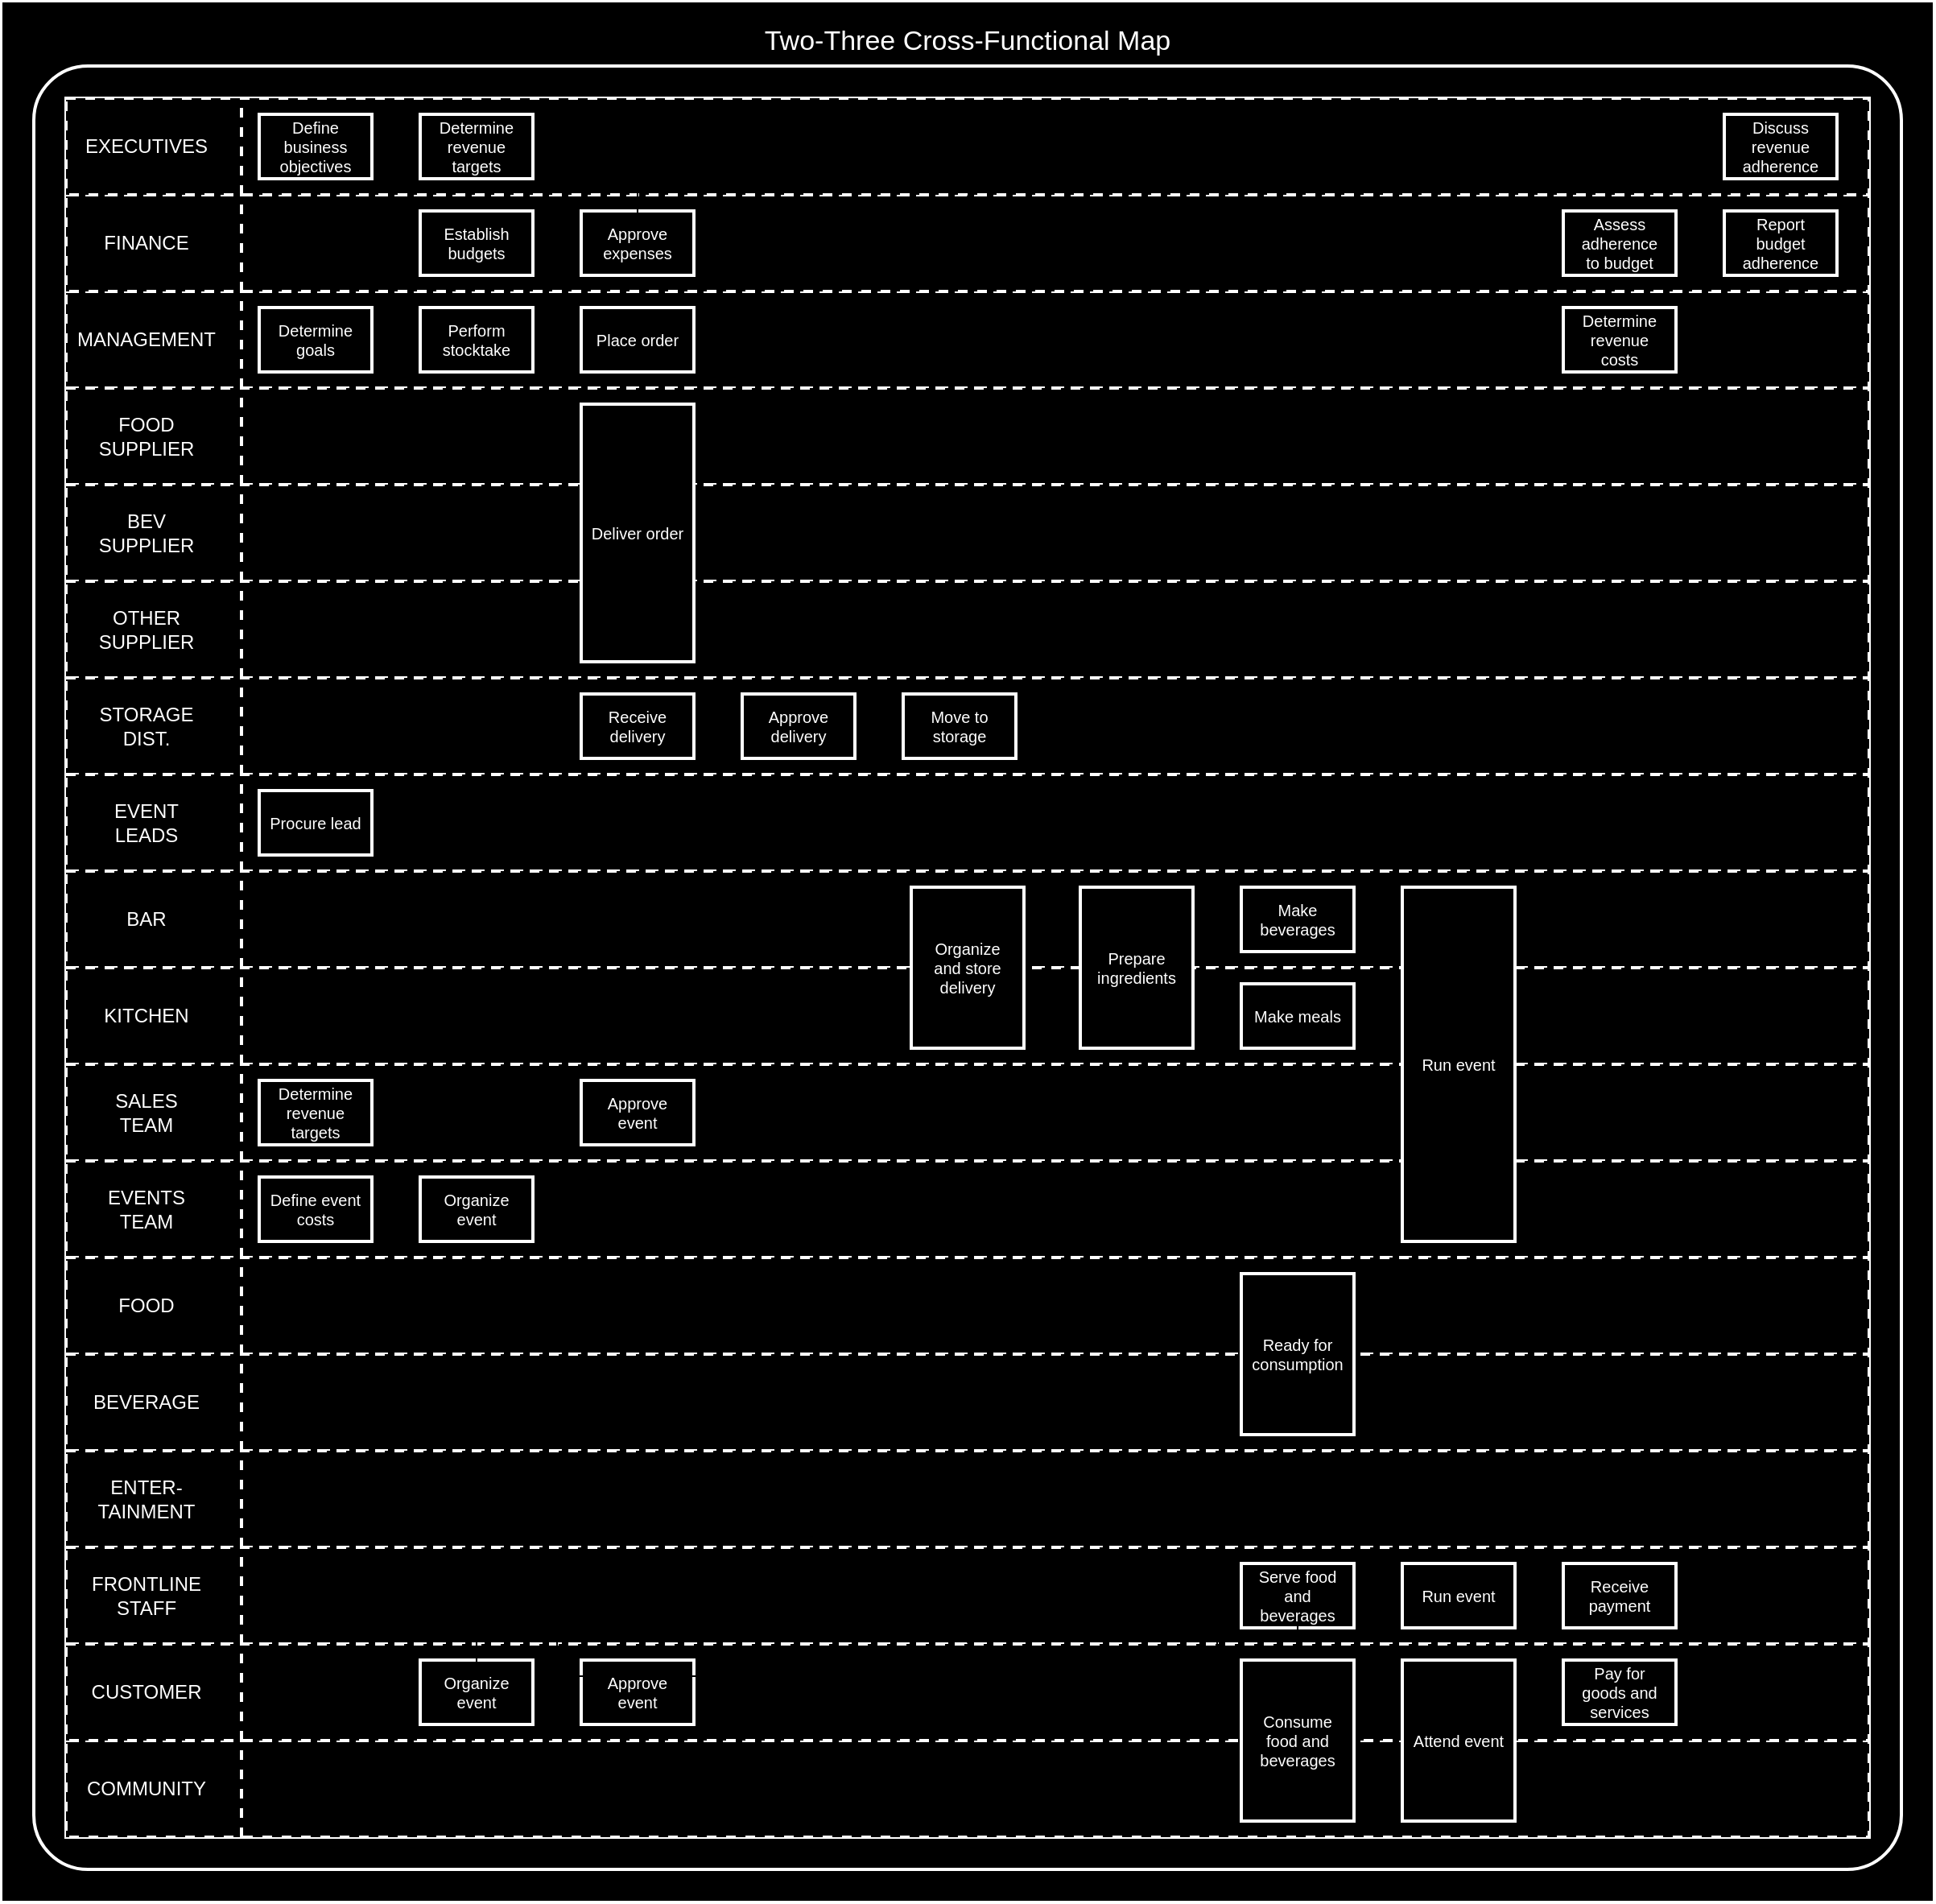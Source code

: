 <mxfile version="25.0.3">
  <diagram name="Page-1" id="9Nz6QzElhBc3B8xa2oOX">
    <mxGraphModel dx="1909" dy="2113" grid="1" gridSize="10" guides="1" tooltips="1" connect="1" arrows="1" fold="1" page="1" pageScale="1" pageWidth="850" pageHeight="1100" math="0" shadow="0">
      <root>
        <mxCell id="0" />
        <mxCell id="1" parent="0" />
        <mxCell id="EJWTU1czVZHDEGKTCojT-1" value="" style="rounded=0;whiteSpace=wrap;html=1;strokeColor=#FFFFFF;fillColor=#000000;" vertex="1" parent="1">
          <mxGeometry x="30" y="-80" width="1200" height="1180" as="geometry" />
        </mxCell>
        <mxCell id="EJWTU1czVZHDEGKTCojT-2" value="" style="rounded=1;whiteSpace=wrap;html=1;strokeColor=#FFFFFF;fillColor=#000000;strokeWidth=2;arcSize=3;" vertex="1" parent="1">
          <mxGeometry x="50" y="-40" width="1160" height="1120" as="geometry" />
        </mxCell>
        <mxCell id="EJWTU1czVZHDEGKTCojT-31" value="" style="rounded=0;whiteSpace=wrap;html=1;strokeColor=#FFFFFF;fillColor=#000000;strokeWidth=2;arcSize=6;" vertex="1" parent="1">
          <mxGeometry x="70" y="-20" width="1120" height="1080" as="geometry" />
        </mxCell>
        <mxCell id="EJWTU1czVZHDEGKTCojT-3" value="&lt;div&gt;&lt;font color=&quot;#ffffff&quot;&gt;EXECUTIVES&lt;/font&gt;&lt;/div&gt;&lt;div&gt;&lt;font color=&quot;#ffffff&quot;&gt;FINANCE&lt;/font&gt;&lt;/div&gt;&lt;div&gt;&lt;font color=&quot;#ffffff&quot;&gt;FOOD SUPP&lt;/font&gt;&lt;/div&gt;&lt;div&gt;&lt;font color=&quot;#ffffff&quot;&gt;BEV SUPP&lt;/font&gt;&lt;/div&gt;&lt;div&gt;&lt;font color=&quot;#ffffff&quot;&gt;OTH SUPP&lt;br&gt;EVT LEADS&lt;/font&gt;&lt;/div&gt;&lt;div&gt;&lt;font color=&quot;#ffffff&quot;&gt;MANAGEMENT&lt;br&gt;STORE DIST&lt;br&gt;&lt;/font&gt;&lt;/div&gt;&lt;div&gt;&lt;font color=&quot;#ffffff&quot;&gt;SALES&lt;br&gt;&lt;/font&gt;&lt;/div&gt;&lt;div&gt;&lt;font color=&quot;#ffffff&quot;&gt;KITCHEN&lt;br&gt;BAR&lt;br&gt;&lt;/font&gt;&lt;/div&gt;&lt;div&gt;&lt;font color=&quot;#ffffff&quot;&gt;EVENTS&lt;br&gt;FRONTLINE&lt;br&gt;FOOD&lt;br&gt;BEV&lt;br&gt;EVENTS&lt;br&gt;ENTERTAINMENT&lt;br&gt;CUSTOMER&lt;br&gt;COMMUNITY&lt;br&gt;&lt;/font&gt;&lt;/div&gt;" style="text;html=1;align=center;verticalAlign=middle;whiteSpace=wrap;rounded=0;" vertex="1" parent="1">
          <mxGeometry x="610" y="110" width="140" height="320" as="geometry" />
        </mxCell>
        <mxCell id="EJWTU1czVZHDEGKTCojT-32" value="MANAG" style="rounded=0;whiteSpace=wrap;html=1;strokeColor=#FFFFFF;fillColor=#000000;strokeWidth=2;arcSize=6;dashed=1;" vertex="1" parent="1">
          <mxGeometry x="70" y="100" width="1120" height="60" as="geometry" />
        </mxCell>
        <mxCell id="EJWTU1czVZHDEGKTCojT-35" value="" style="rounded=0;whiteSpace=wrap;html=1;strokeColor=#FFFFFF;fillColor=#000000;strokeWidth=2;arcSize=6;dashed=1;" vertex="1" parent="1">
          <mxGeometry x="70" y="160" width="1120" height="60" as="geometry" />
        </mxCell>
        <mxCell id="EJWTU1czVZHDEGKTCojT-36" value="" style="rounded=0;whiteSpace=wrap;html=1;strokeColor=#FFFFFF;fillColor=#000000;strokeWidth=2;arcSize=6;dashed=1;" vertex="1" parent="1">
          <mxGeometry x="70" y="220" width="1120" height="60" as="geometry" />
        </mxCell>
        <mxCell id="EJWTU1czVZHDEGKTCojT-37" value="" style="rounded=0;whiteSpace=wrap;html=1;strokeColor=#FFFFFF;fillColor=#000000;strokeWidth=2;arcSize=6;dashed=1;" vertex="1" parent="1">
          <mxGeometry x="70" y="280" width="1120" height="60" as="geometry" />
        </mxCell>
        <mxCell id="EJWTU1czVZHDEGKTCojT-38" value="" style="rounded=0;whiteSpace=wrap;html=1;strokeColor=#FFFFFF;fillColor=#000000;strokeWidth=2;arcSize=6;dashed=1;" vertex="1" parent="1">
          <mxGeometry x="70" y="340" width="1120" height="60" as="geometry" />
        </mxCell>
        <mxCell id="EJWTU1czVZHDEGKTCojT-39" value="" style="rounded=0;whiteSpace=wrap;html=1;strokeColor=#FFFFFF;fillColor=#000000;strokeWidth=2;arcSize=6;dashed=1;" vertex="1" parent="1">
          <mxGeometry x="70" y="400" width="710" height="60" as="geometry" />
        </mxCell>
        <mxCell id="EJWTU1czVZHDEGKTCojT-40" value="" style="rounded=0;whiteSpace=wrap;html=1;strokeColor=#FFFFFF;fillColor=#000000;strokeWidth=2;arcSize=6;dashed=1;" vertex="1" parent="1">
          <mxGeometry x="70" y="400" width="1120" height="60" as="geometry" />
        </mxCell>
        <mxCell id="EJWTU1czVZHDEGKTCojT-43" value="FOOD SUPPLIER" style="text;html=1;align=center;verticalAlign=middle;whiteSpace=wrap;rounded=0;fontColor=#FFFFFF;" vertex="1" parent="1">
          <mxGeometry x="90" y="175" width="60" height="30" as="geometry" />
        </mxCell>
        <mxCell id="EJWTU1czVZHDEGKTCojT-44" value="BEV SUPPLIER" style="text;html=1;align=center;verticalAlign=middle;whiteSpace=wrap;rounded=0;fontColor=#FFFFFF;" vertex="1" parent="1">
          <mxGeometry x="90" y="235" width="60" height="30" as="geometry" />
        </mxCell>
        <mxCell id="EJWTU1czVZHDEGKTCojT-45" value="OTHER SUPPLIER" style="text;html=1;align=center;verticalAlign=middle;whiteSpace=wrap;rounded=0;fontColor=#FFFFFF;" vertex="1" parent="1">
          <mxGeometry x="90" y="295" width="60" height="30" as="geometry" />
        </mxCell>
        <mxCell id="EJWTU1czVZHDEGKTCojT-188" value="" style="rounded=0;whiteSpace=wrap;html=1;strokeColor=#FFFFFF;fillColor=#000000;strokeWidth=2;arcSize=6;dashed=1;" vertex="1" parent="1">
          <mxGeometry x="70" y="460" width="1120" height="60" as="geometry" />
        </mxCell>
        <mxCell id="EJWTU1czVZHDEGKTCojT-46" value="EVENT LEADS" style="text;html=1;align=center;verticalAlign=middle;whiteSpace=wrap;rounded=0;fontColor=#FFFFFF;" vertex="1" parent="1">
          <mxGeometry x="90" y="415" width="60" height="30" as="geometry" />
        </mxCell>
        <mxCell id="EJWTU1czVZHDEGKTCojT-47" value="BAR" style="text;html=1;align=center;verticalAlign=middle;whiteSpace=wrap;rounded=0;fontColor=#FFFFFF;" vertex="1" parent="1">
          <mxGeometry x="90" y="475" width="60" height="30" as="geometry" />
        </mxCell>
        <mxCell id="EJWTU1czVZHDEGKTCojT-52" value="" style="rounded=0;whiteSpace=wrap;html=1;strokeColor=#FFFFFF;fillColor=#000000;strokeWidth=2;arcSize=6;dashed=1;" vertex="1" parent="1">
          <mxGeometry x="70" y="520" width="1120" height="60" as="geometry" />
        </mxCell>
        <mxCell id="EJWTU1czVZHDEGKTCojT-53" value="" style="rounded=0;whiteSpace=wrap;html=1;strokeColor=#FFFFFF;fillColor=#000000;strokeWidth=2;arcSize=6;dashed=1;" vertex="1" parent="1">
          <mxGeometry x="70" y="580" width="1120" height="60" as="geometry" />
        </mxCell>
        <mxCell id="EJWTU1czVZHDEGKTCojT-54" value="" style="rounded=0;whiteSpace=wrap;html=1;strokeColor=#FFFFFF;fillColor=#000000;strokeWidth=2;arcSize=6;dashed=1;" vertex="1" parent="1">
          <mxGeometry x="70" y="640" width="1120" height="60" as="geometry" />
        </mxCell>
        <mxCell id="EJWTU1czVZHDEGKTCojT-55" value="" style="rounded=0;whiteSpace=wrap;html=1;strokeColor=#FFFFFF;fillColor=#000000;strokeWidth=2;arcSize=6;dashed=1;" vertex="1" parent="1">
          <mxGeometry x="70" y="700" width="1120" height="60" as="geometry" />
        </mxCell>
        <mxCell id="EJWTU1czVZHDEGKTCojT-58" value="EVENTS TEAM" style="text;html=1;align=center;verticalAlign=middle;whiteSpace=wrap;rounded=0;fontColor=#FFFFFF;" vertex="1" parent="1">
          <mxGeometry x="90" y="655" width="60" height="30" as="geometry" />
        </mxCell>
        <mxCell id="EJWTU1czVZHDEGKTCojT-66" value="MANAG" style="rounded=0;whiteSpace=wrap;html=1;strokeColor=#FFFFFF;fillColor=#000000;strokeWidth=2;arcSize=6;dashed=1;" vertex="1" parent="1">
          <mxGeometry x="70" y="40" width="1120" height="60" as="geometry" />
        </mxCell>
        <mxCell id="EJWTU1czVZHDEGKTCojT-63" value="MANAGEMENT" style="text;html=1;align=center;verticalAlign=middle;whiteSpace=wrap;rounded=0;fontColor=#FFFFFF;" vertex="1" parent="1">
          <mxGeometry x="90" y="115" width="60" height="30" as="geometry" />
        </mxCell>
        <mxCell id="EJWTU1czVZHDEGKTCojT-65" value="FINANCE" style="text;html=1;align=center;verticalAlign=middle;whiteSpace=wrap;rounded=0;fontColor=#FFFFFF;" vertex="1" parent="1">
          <mxGeometry x="90" y="55" width="60" height="30" as="geometry" />
        </mxCell>
        <mxCell id="EJWTU1czVZHDEGKTCojT-67" value="MANAG" style="rounded=0;whiteSpace=wrap;html=1;strokeColor=#FFFFFF;fillColor=#000000;strokeWidth=2;arcSize=6;dashed=1;" vertex="1" parent="1">
          <mxGeometry x="70" y="-20" width="1120" height="60" as="geometry" />
        </mxCell>
        <mxCell id="EJWTU1czVZHDEGKTCojT-69" value="EXECUTIVES" style="text;html=1;align=center;verticalAlign=middle;whiteSpace=wrap;rounded=0;fontColor=#FFFFFF;" vertex="1" parent="1">
          <mxGeometry x="90" y="-5" width="60" height="30" as="geometry" />
        </mxCell>
        <mxCell id="EJWTU1czVZHDEGKTCojT-74" value="" style="group" vertex="1" connectable="0" parent="1">
          <mxGeometry x="190" y="-10" width="70" height="40" as="geometry" />
        </mxCell>
        <mxCell id="EJWTU1czVZHDEGKTCojT-71" value="MANAG" style="rounded=0;whiteSpace=wrap;html=1;strokeColor=#FFFFFF;fillColor=#000000;strokeWidth=2;arcSize=6;" vertex="1" parent="EJWTU1czVZHDEGKTCojT-74">
          <mxGeometry width="70" height="40" as="geometry" />
        </mxCell>
        <mxCell id="EJWTU1czVZHDEGKTCojT-72" value="Define business objectives" style="text;html=1;align=center;verticalAlign=middle;whiteSpace=wrap;rounded=0;fontColor=#FFFFFF;fontSize=10;" vertex="1" parent="EJWTU1czVZHDEGKTCojT-74">
          <mxGeometry x="5" y="5" width="60" height="30" as="geometry" />
        </mxCell>
        <mxCell id="EJWTU1czVZHDEGKTCojT-75" value="" style="group" vertex="1" connectable="0" parent="1">
          <mxGeometry x="290" y="-10" width="70" height="40" as="geometry" />
        </mxCell>
        <mxCell id="EJWTU1czVZHDEGKTCojT-76" value="MANAG" style="rounded=0;whiteSpace=wrap;html=1;strokeColor=#FFFFFF;fillColor=#000000;strokeWidth=2;arcSize=6;" vertex="1" parent="EJWTU1czVZHDEGKTCojT-75">
          <mxGeometry width="70" height="40" as="geometry" />
        </mxCell>
        <mxCell id="EJWTU1czVZHDEGKTCojT-77" value="Determine revenue targets" style="text;html=1;align=center;verticalAlign=middle;whiteSpace=wrap;rounded=0;fontColor=#FFFFFF;fontSize=10;" vertex="1" parent="EJWTU1czVZHDEGKTCojT-75">
          <mxGeometry x="5" y="5" width="60" height="30" as="geometry" />
        </mxCell>
        <mxCell id="EJWTU1czVZHDEGKTCojT-80" value="" style="group" vertex="1" connectable="0" parent="1">
          <mxGeometry x="290" y="50" width="70" height="40" as="geometry" />
        </mxCell>
        <mxCell id="EJWTU1czVZHDEGKTCojT-81" value="MANAG" style="rounded=0;whiteSpace=wrap;html=1;strokeColor=#FFFFFF;fillColor=#000000;strokeWidth=2;arcSize=6;" vertex="1" parent="EJWTU1czVZHDEGKTCojT-80">
          <mxGeometry width="70" height="40" as="geometry" />
        </mxCell>
        <mxCell id="EJWTU1czVZHDEGKTCojT-82" value="Establish budgets" style="text;html=1;align=center;verticalAlign=middle;whiteSpace=wrap;rounded=0;fontColor=#FFFFFF;fontSize=10;" vertex="1" parent="EJWTU1czVZHDEGKTCojT-80">
          <mxGeometry x="5" y="5" width="60" height="30" as="geometry" />
        </mxCell>
        <mxCell id="EJWTU1czVZHDEGKTCojT-83" value="" style="group" vertex="1" connectable="0" parent="1">
          <mxGeometry x="390" y="50" width="70" height="40" as="geometry" />
        </mxCell>
        <mxCell id="EJWTU1czVZHDEGKTCojT-84" value="MANAG" style="rounded=0;whiteSpace=wrap;html=1;strokeColor=#FFFFFF;fillColor=#000000;strokeWidth=2;arcSize=6;" vertex="1" parent="EJWTU1czVZHDEGKTCojT-83">
          <mxGeometry width="70" height="40" as="geometry" />
        </mxCell>
        <mxCell id="EJWTU1czVZHDEGKTCojT-85" value="Approve expenses" style="text;html=1;align=center;verticalAlign=middle;whiteSpace=wrap;rounded=0;fontColor=#FFFFFF;fontSize=10;" vertex="1" parent="EJWTU1czVZHDEGKTCojT-83">
          <mxGeometry x="5" y="5" width="60" height="30" as="geometry" />
        </mxCell>
        <mxCell id="EJWTU1czVZHDEGKTCojT-87" value="" style="edgeStyle=orthogonalEdgeStyle;rounded=0;orthogonalLoop=1;jettySize=auto;html=1;" edge="1" parent="1" source="EJWTU1czVZHDEGKTCojT-85" target="EJWTU1czVZHDEGKTCojT-67">
          <mxGeometry relative="1" as="geometry" />
        </mxCell>
        <mxCell id="EJWTU1czVZHDEGKTCojT-90" value="" style="group" vertex="1" connectable="0" parent="1">
          <mxGeometry x="290" y="110" width="70" height="40" as="geometry" />
        </mxCell>
        <mxCell id="EJWTU1czVZHDEGKTCojT-91" value="MANAG" style="rounded=0;whiteSpace=wrap;html=1;strokeColor=#FFFFFF;fillColor=#000000;strokeWidth=2;arcSize=6;" vertex="1" parent="EJWTU1czVZHDEGKTCojT-90">
          <mxGeometry width="70" height="40" as="geometry" />
        </mxCell>
        <mxCell id="EJWTU1czVZHDEGKTCojT-92" value="Perform stocktake" style="text;html=1;align=center;verticalAlign=middle;whiteSpace=wrap;rounded=0;fontColor=#FFFFFF;fontSize=10;" vertex="1" parent="EJWTU1czVZHDEGKTCojT-90">
          <mxGeometry x="5" y="5" width="60" height="30" as="geometry" />
        </mxCell>
        <mxCell id="EJWTU1czVZHDEGKTCojT-94" value="" style="group" vertex="1" connectable="0" parent="1">
          <mxGeometry x="390" y="170" width="70" height="160" as="geometry" />
        </mxCell>
        <mxCell id="EJWTU1czVZHDEGKTCojT-95" value="MANAG" style="rounded=0;whiteSpace=wrap;html=1;strokeColor=#FFFFFF;fillColor=#000000;strokeWidth=2;arcSize=6;" vertex="1" parent="EJWTU1czVZHDEGKTCojT-94">
          <mxGeometry width="70" height="160" as="geometry" />
        </mxCell>
        <mxCell id="EJWTU1czVZHDEGKTCojT-96" value="Deliver order" style="text;html=1;align=center;verticalAlign=middle;whiteSpace=wrap;rounded=0;fontColor=#FFFFFF;fontSize=10;" vertex="1" parent="EJWTU1czVZHDEGKTCojT-94">
          <mxGeometry x="5" y="65" width="60" height="30" as="geometry" />
        </mxCell>
        <mxCell id="EJWTU1czVZHDEGKTCojT-103" value="P" style="group" vertex="1" connectable="0" parent="1">
          <mxGeometry x="190" y="410" width="70" height="40" as="geometry" />
        </mxCell>
        <mxCell id="EJWTU1czVZHDEGKTCojT-104" value="MANAG" style="rounded=0;whiteSpace=wrap;html=1;strokeColor=#FFFFFF;fillColor=#000000;strokeWidth=2;arcSize=6;" vertex="1" parent="EJWTU1czVZHDEGKTCojT-103">
          <mxGeometry width="70" height="40" as="geometry" />
        </mxCell>
        <mxCell id="EJWTU1czVZHDEGKTCojT-105" value="Procure lead" style="text;html=1;align=center;verticalAlign=middle;whiteSpace=wrap;rounded=0;fontColor=#FFFFFF;fontSize=10;" vertex="1" parent="EJWTU1czVZHDEGKTCojT-103">
          <mxGeometry x="5" y="5" width="60" height="30" as="geometry" />
        </mxCell>
        <mxCell id="EJWTU1czVZHDEGKTCojT-159" value="" style="rounded=0;whiteSpace=wrap;html=1;strokeColor=#FFFFFF;fillColor=#000000;strokeWidth=2;arcSize=6;dashed=1;" vertex="1" parent="1">
          <mxGeometry x="70" y="1000" width="1120" height="60" as="geometry" />
        </mxCell>
        <mxCell id="EJWTU1czVZHDEGKTCojT-110" value="" style="rounded=0;whiteSpace=wrap;html=1;strokeColor=#FFFFFF;fillColor=#000000;strokeWidth=2;arcSize=6;dashed=1;" vertex="1" parent="1">
          <mxGeometry x="70" y="760" width="1120" height="60" as="geometry" />
        </mxCell>
        <mxCell id="EJWTU1czVZHDEGKTCojT-111" value="" style="rounded=0;whiteSpace=wrap;html=1;strokeColor=#FFFFFF;fillColor=#000000;strokeWidth=2;arcSize=6;dashed=1;" vertex="1" parent="1">
          <mxGeometry x="70" y="820" width="1120" height="60" as="geometry" />
        </mxCell>
        <mxCell id="EJWTU1czVZHDEGKTCojT-112" value="FOOD" style="text;html=1;align=center;verticalAlign=middle;whiteSpace=wrap;rounded=0;fontColor=#FFFFFF;" vertex="1" parent="1">
          <mxGeometry x="90" y="715" width="60" height="30" as="geometry" />
        </mxCell>
        <mxCell id="EJWTU1czVZHDEGKTCojT-113" value="BEVERAGE" style="text;html=1;align=center;verticalAlign=middle;whiteSpace=wrap;rounded=0;fontColor=#FFFFFF;" vertex="1" parent="1">
          <mxGeometry x="90" y="775" width="60" height="30" as="geometry" />
        </mxCell>
        <mxCell id="EJWTU1czVZHDEGKTCojT-114" value="" style="rounded=0;whiteSpace=wrap;html=1;strokeColor=#FFFFFF;fillColor=#000000;strokeWidth=2;arcSize=6;dashed=1;" vertex="1" parent="1">
          <mxGeometry x="70" y="880" width="1120" height="60" as="geometry" />
        </mxCell>
        <mxCell id="EJWTU1czVZHDEGKTCojT-117" value="" style="group" vertex="1" connectable="0" parent="1">
          <mxGeometry x="390" y="110" width="70" height="40" as="geometry" />
        </mxCell>
        <mxCell id="EJWTU1czVZHDEGKTCojT-118" value="MANAG" style="rounded=0;whiteSpace=wrap;html=1;strokeColor=#FFFFFF;fillColor=#000000;strokeWidth=2;arcSize=6;" vertex="1" parent="EJWTU1czVZHDEGKTCojT-117">
          <mxGeometry width="70" height="40" as="geometry" />
        </mxCell>
        <mxCell id="EJWTU1czVZHDEGKTCojT-119" value="Place order" style="text;html=1;align=center;verticalAlign=middle;whiteSpace=wrap;rounded=0;fontColor=#FFFFFF;fontSize=10;" vertex="1" parent="EJWTU1czVZHDEGKTCojT-117">
          <mxGeometry x="5" y="5" width="60" height="30" as="geometry" />
        </mxCell>
        <mxCell id="EJWTU1czVZHDEGKTCojT-120" value="" style="rounded=0;whiteSpace=wrap;html=1;strokeColor=#FFFFFF;fillColor=#000000;strokeWidth=2;arcSize=6;dashed=1;" vertex="1" parent="1">
          <mxGeometry x="70" y="940" width="1120" height="60" as="geometry" />
        </mxCell>
        <mxCell id="EJWTU1czVZHDEGKTCojT-60" value="CUSTOMER" style="text;html=1;align=center;verticalAlign=middle;whiteSpace=wrap;rounded=0;fontColor=#FFFFFF;" vertex="1" parent="1">
          <mxGeometry x="90" y="955" width="60" height="30" as="geometry" />
        </mxCell>
        <mxCell id="EJWTU1czVZHDEGKTCojT-59" value="ENTER-TAINMENT" style="text;html=1;align=center;verticalAlign=middle;whiteSpace=wrap;rounded=0;fontColor=#FFFFFF;" vertex="1" parent="1">
          <mxGeometry x="90" y="835" width="60" height="30" as="geometry" />
        </mxCell>
        <mxCell id="EJWTU1czVZHDEGKTCojT-49" value="KITCHEN" style="text;html=1;align=center;verticalAlign=middle;whiteSpace=wrap;rounded=0;fontColor=#FFFFFF;" vertex="1" parent="1">
          <mxGeometry x="90" y="535" width="60" height="30" as="geometry" />
        </mxCell>
        <mxCell id="EJWTU1czVZHDEGKTCojT-121" value="STORAGE&lt;br&gt;DIST." style="text;html=1;align=center;verticalAlign=middle;whiteSpace=wrap;rounded=0;fontColor=#FFFFFF;" vertex="1" parent="1">
          <mxGeometry x="90" y="355" width="60" height="30" as="geometry" />
        </mxCell>
        <mxCell id="EJWTU1czVZHDEGKTCojT-124" value="P" style="group" vertex="1" connectable="0" parent="1">
          <mxGeometry x="390" y="350" width="70" height="40" as="geometry" />
        </mxCell>
        <mxCell id="EJWTU1czVZHDEGKTCojT-125" value="MANAG" style="rounded=0;whiteSpace=wrap;html=1;strokeColor=#FFFFFF;fillColor=#000000;strokeWidth=2;arcSize=6;" vertex="1" parent="EJWTU1czVZHDEGKTCojT-124">
          <mxGeometry width="70" height="40" as="geometry" />
        </mxCell>
        <mxCell id="EJWTU1czVZHDEGKTCojT-126" value="Receive delivery" style="text;html=1;align=center;verticalAlign=middle;whiteSpace=wrap;rounded=0;fontColor=#FFFFFF;fontSize=10;" vertex="1" parent="EJWTU1czVZHDEGKTCojT-124">
          <mxGeometry x="5" y="5" width="60" height="30" as="geometry" />
        </mxCell>
        <mxCell id="EJWTU1czVZHDEGKTCojT-128" value="P" style="group" vertex="1" connectable="0" parent="1">
          <mxGeometry x="490" y="350" width="70" height="40" as="geometry" />
        </mxCell>
        <mxCell id="EJWTU1czVZHDEGKTCojT-129" value="MANAG" style="rounded=0;whiteSpace=wrap;html=1;strokeColor=#FFFFFF;fillColor=#000000;strokeWidth=2;arcSize=6;" vertex="1" parent="EJWTU1czVZHDEGKTCojT-128">
          <mxGeometry width="70" height="40" as="geometry" />
        </mxCell>
        <mxCell id="EJWTU1czVZHDEGKTCojT-130" value="Approve delivery" style="text;html=1;align=center;verticalAlign=middle;whiteSpace=wrap;rounded=0;fontColor=#FFFFFF;fontSize=10;" vertex="1" parent="EJWTU1czVZHDEGKTCojT-128">
          <mxGeometry x="5" y="5" width="60" height="30" as="geometry" />
        </mxCell>
        <mxCell id="EJWTU1czVZHDEGKTCojT-133" value="P" style="group" vertex="1" connectable="0" parent="1">
          <mxGeometry x="590" y="350" width="70" height="40" as="geometry" />
        </mxCell>
        <mxCell id="EJWTU1czVZHDEGKTCojT-134" value="MANAG" style="rounded=0;whiteSpace=wrap;html=1;strokeColor=#FFFFFF;fillColor=#000000;strokeWidth=2;arcSize=6;" vertex="1" parent="EJWTU1czVZHDEGKTCojT-133">
          <mxGeometry width="70" height="40" as="geometry" />
        </mxCell>
        <mxCell id="EJWTU1czVZHDEGKTCojT-135" value="Move to storage" style="text;html=1;align=center;verticalAlign=middle;whiteSpace=wrap;rounded=0;fontColor=#FFFFFF;fontSize=10;" vertex="1" parent="EJWTU1czVZHDEGKTCojT-133">
          <mxGeometry x="5" y="5" width="60" height="30" as="geometry" />
        </mxCell>
        <mxCell id="EJWTU1czVZHDEGKTCojT-138" value="" style="group" vertex="1" connectable="0" parent="1">
          <mxGeometry x="190" y="110" width="70" height="40" as="geometry" />
        </mxCell>
        <mxCell id="EJWTU1czVZHDEGKTCojT-139" value="MANAG" style="rounded=0;whiteSpace=wrap;html=1;strokeColor=#FFFFFF;fillColor=#000000;strokeWidth=2;arcSize=6;" vertex="1" parent="EJWTU1czVZHDEGKTCojT-138">
          <mxGeometry width="70" height="40" as="geometry" />
        </mxCell>
        <mxCell id="EJWTU1czVZHDEGKTCojT-140" value="Determine goals" style="text;html=1;align=center;verticalAlign=middle;whiteSpace=wrap;rounded=0;fontColor=#FFFFFF;fontSize=10;" vertex="1" parent="EJWTU1czVZHDEGKTCojT-138">
          <mxGeometry x="5" y="5" width="60" height="30" as="geometry" />
        </mxCell>
        <mxCell id="EJWTU1czVZHDEGKTCojT-141" value="" style="group" vertex="1" connectable="0" parent="1">
          <mxGeometry x="190" y="590" width="70" height="40" as="geometry" />
        </mxCell>
        <mxCell id="EJWTU1czVZHDEGKTCojT-142" value="MANAG" style="rounded=0;whiteSpace=wrap;html=1;strokeColor=#FFFFFF;fillColor=#000000;strokeWidth=2;arcSize=6;" vertex="1" parent="EJWTU1czVZHDEGKTCojT-141">
          <mxGeometry width="70" height="40" as="geometry" />
        </mxCell>
        <mxCell id="EJWTU1czVZHDEGKTCojT-143" value="Determine revenue targets" style="text;html=1;align=center;verticalAlign=middle;whiteSpace=wrap;rounded=0;fontColor=#FFFFFF;fontSize=10;" vertex="1" parent="EJWTU1czVZHDEGKTCojT-141">
          <mxGeometry x="5" y="5" width="60" height="30" as="geometry" />
        </mxCell>
        <mxCell id="EJWTU1czVZHDEGKTCojT-146" value="P" style="group" vertex="1" connectable="0" parent="1">
          <mxGeometry x="595" y="470" width="70" height="100" as="geometry" />
        </mxCell>
        <mxCell id="EJWTU1czVZHDEGKTCojT-147" value="MANAG" style="rounded=0;whiteSpace=wrap;html=1;strokeColor=#FFFFFF;fillColor=#000000;strokeWidth=2;arcSize=6;" vertex="1" parent="EJWTU1czVZHDEGKTCojT-146">
          <mxGeometry width="70" height="100" as="geometry" />
        </mxCell>
        <mxCell id="EJWTU1czVZHDEGKTCojT-148" value="Organize and store delivery" style="text;html=1;align=center;verticalAlign=middle;whiteSpace=wrap;rounded=0;fontColor=#FFFFFF;fontSize=10;" vertex="1" parent="EJWTU1czVZHDEGKTCojT-146">
          <mxGeometry x="5" y="12.5" width="60" height="75" as="geometry" />
        </mxCell>
        <mxCell id="EJWTU1czVZHDEGKTCojT-160" value="SALES TEAM" style="text;html=1;align=center;verticalAlign=middle;whiteSpace=wrap;rounded=0;fontColor=#FFFFFF;" vertex="1" parent="1">
          <mxGeometry x="90" y="595" width="60" height="30" as="geometry" />
        </mxCell>
        <mxCell id="EJWTU1czVZHDEGKTCojT-161" value="A" style="group" vertex="1" connectable="0" parent="1">
          <mxGeometry x="390" y="590" width="70" height="40" as="geometry" />
        </mxCell>
        <mxCell id="EJWTU1czVZHDEGKTCojT-162" value="MANAG" style="rounded=0;whiteSpace=wrap;html=1;strokeColor=#FFFFFF;fillColor=#000000;strokeWidth=2;arcSize=6;" vertex="1" parent="EJWTU1czVZHDEGKTCojT-161">
          <mxGeometry width="70" height="40" as="geometry" />
        </mxCell>
        <mxCell id="EJWTU1czVZHDEGKTCojT-163" value="Approve event" style="text;html=1;align=center;verticalAlign=middle;whiteSpace=wrap;rounded=0;fontColor=#FFFFFF;fontSize=10;" vertex="1" parent="EJWTU1czVZHDEGKTCojT-161">
          <mxGeometry x="5" y="5" width="60" height="30" as="geometry" />
        </mxCell>
        <mxCell id="EJWTU1czVZHDEGKTCojT-164" value="" style="group" vertex="1" connectable="0" parent="1">
          <mxGeometry x="190" y="650" width="70" height="40" as="geometry" />
        </mxCell>
        <mxCell id="EJWTU1czVZHDEGKTCojT-165" value="MANAG" style="rounded=0;whiteSpace=wrap;html=1;strokeColor=#FFFFFF;fillColor=#000000;strokeWidth=2;arcSize=6;" vertex="1" parent="EJWTU1czVZHDEGKTCojT-164">
          <mxGeometry width="70" height="40" as="geometry" />
        </mxCell>
        <mxCell id="EJWTU1czVZHDEGKTCojT-166" value="Define event costs" style="text;html=1;align=center;verticalAlign=middle;whiteSpace=wrap;rounded=0;fontColor=#FFFFFF;fontSize=10;" vertex="1" parent="EJWTU1czVZHDEGKTCojT-164">
          <mxGeometry x="5" y="5" width="60" height="30" as="geometry" />
        </mxCell>
        <mxCell id="EJWTU1czVZHDEGKTCojT-167" value="A" style="group" vertex="1" connectable="0" parent="1">
          <mxGeometry x="390" y="950" width="70" height="40" as="geometry" />
        </mxCell>
        <mxCell id="EJWTU1czVZHDEGKTCojT-168" value="MANAG" style="rounded=0;whiteSpace=wrap;html=1;strokeColor=#FFFFFF;fillColor=#000000;strokeWidth=2;arcSize=6;" vertex="1" parent="EJWTU1czVZHDEGKTCojT-167">
          <mxGeometry width="70" height="40" as="geometry" />
        </mxCell>
        <mxCell id="EJWTU1czVZHDEGKTCojT-169" value="Approve event" style="text;html=1;align=center;verticalAlign=middle;whiteSpace=wrap;rounded=0;fontColor=#FFFFFF;fontSize=10;" vertex="1" parent="EJWTU1czVZHDEGKTCojT-167">
          <mxGeometry x="5" y="5" width="60" height="30" as="geometry" />
        </mxCell>
        <mxCell id="EJWTU1czVZHDEGKTCojT-192" value="R" style="group" vertex="1" connectable="0" parent="1">
          <mxGeometry x="900" y="470" width="70" height="220" as="geometry" />
        </mxCell>
        <mxCell id="EJWTU1czVZHDEGKTCojT-193" value="MANAG" style="rounded=0;whiteSpace=wrap;html=1;strokeColor=#FFFFFF;fillColor=#000000;strokeWidth=2;arcSize=6;" vertex="1" parent="EJWTU1czVZHDEGKTCojT-192">
          <mxGeometry width="70" height="220" as="geometry" />
        </mxCell>
        <mxCell id="EJWTU1czVZHDEGKTCojT-194" value="Run event" style="text;html=1;align=center;verticalAlign=middle;whiteSpace=wrap;rounded=0;fontColor=#FFFFFF;fontSize=10;" vertex="1" parent="EJWTU1czVZHDEGKTCojT-192">
          <mxGeometry x="5" y="27.5" width="60" height="165" as="geometry" />
        </mxCell>
        <mxCell id="EJWTU1czVZHDEGKTCojT-198" value="A" style="group" vertex="1" connectable="0" parent="1">
          <mxGeometry x="900" y="950" width="70" height="100" as="geometry" />
        </mxCell>
        <mxCell id="EJWTU1czVZHDEGKTCojT-199" value="MANAG" style="rounded=0;whiteSpace=wrap;html=1;strokeColor=#FFFFFF;fillColor=#000000;strokeWidth=2;arcSize=6;" vertex="1" parent="EJWTU1czVZHDEGKTCojT-198">
          <mxGeometry width="70" height="100" as="geometry" />
        </mxCell>
        <mxCell id="EJWTU1czVZHDEGKTCojT-200" value="Attend event" style="text;html=1;align=center;verticalAlign=middle;whiteSpace=wrap;rounded=0;fontColor=#FFFFFF;fontSize=10;" vertex="1" parent="EJWTU1czVZHDEGKTCojT-198">
          <mxGeometry x="5" y="12.5" width="60" height="75" as="geometry" />
        </mxCell>
        <mxCell id="EJWTU1czVZHDEGKTCojT-107" value="P" style="group" vertex="1" connectable="0" parent="1">
          <mxGeometry x="290" y="650" width="70" height="40" as="geometry" />
        </mxCell>
        <mxCell id="EJWTU1czVZHDEGKTCojT-108" value="MANAG" style="rounded=0;whiteSpace=wrap;html=1;strokeColor=#FFFFFF;fillColor=#000000;strokeWidth=2;arcSize=6;" vertex="1" parent="EJWTU1czVZHDEGKTCojT-107">
          <mxGeometry width="70" height="40" as="geometry" />
        </mxCell>
        <mxCell id="EJWTU1czVZHDEGKTCojT-109" value="Organize event" style="text;html=1;align=center;verticalAlign=middle;whiteSpace=wrap;rounded=0;fontColor=#FFFFFF;fontSize=10;" vertex="1" parent="EJWTU1czVZHDEGKTCojT-107">
          <mxGeometry x="5" y="5" width="60" height="30" as="geometry" />
        </mxCell>
        <mxCell id="EJWTU1czVZHDEGKTCojT-205" value="" style="edgeStyle=orthogonalEdgeStyle;rounded=0;orthogonalLoop=1;jettySize=auto;html=1;" edge="1" parent="1" source="EJWTU1czVZHDEGKTCojT-115">
          <mxGeometry relative="1" as="geometry">
            <mxPoint x="630" y="1060" as="targetPoint" />
          </mxGeometry>
        </mxCell>
        <mxCell id="EJWTU1czVZHDEGKTCojT-115" value="COMMUNITY" style="text;html=1;align=center;verticalAlign=middle;whiteSpace=wrap;rounded=0;fontColor=#FFFFFF;" vertex="1" parent="1">
          <mxGeometry x="90" y="1015" width="60" height="30" as="geometry" />
        </mxCell>
        <mxCell id="EJWTU1czVZHDEGKTCojT-202" value="FRONTLINE STAFF" style="text;html=1;align=center;verticalAlign=middle;whiteSpace=wrap;rounded=0;fontColor=#FFFFFF;" vertex="1" parent="1">
          <mxGeometry x="90" y="895" width="60" height="30" as="geometry" />
        </mxCell>
        <mxCell id="EJWTU1czVZHDEGKTCojT-42" value="" style="endArrow=none;html=1;rounded=0;strokeColor=#FFFFFF;strokeWidth=2;dashed=1;" edge="1" parent="1">
          <mxGeometry width="50" height="50" relative="1" as="geometry">
            <mxPoint x="179" y="1060" as="sourcePoint" />
            <mxPoint x="179" y="-20" as="targetPoint" />
          </mxGeometry>
        </mxCell>
        <mxCell id="EJWTU1czVZHDEGKTCojT-208" value="" style="group" vertex="1" connectable="0" parent="1">
          <mxGeometry x="700" y="470" width="70" height="100" as="geometry" />
        </mxCell>
        <mxCell id="EJWTU1czVZHDEGKTCojT-209" value="MANAG" style="rounded=0;whiteSpace=wrap;html=1;strokeColor=#FFFFFF;fillColor=#000000;strokeWidth=2;arcSize=6;" vertex="1" parent="EJWTU1czVZHDEGKTCojT-208">
          <mxGeometry width="70" height="100" as="geometry" />
        </mxCell>
        <mxCell id="EJWTU1czVZHDEGKTCojT-210" value="Prepare ingredients" style="text;html=1;align=center;verticalAlign=middle;whiteSpace=wrap;rounded=0;fontColor=#FFFFFF;fontSize=10;" vertex="1" parent="EJWTU1czVZHDEGKTCojT-208">
          <mxGeometry x="5" y="12.5" width="60" height="75" as="geometry" />
        </mxCell>
        <mxCell id="EJWTU1czVZHDEGKTCojT-213" value="M" style="rounded=0;whiteSpace=wrap;html=1;strokeColor=#FFFFFF;fillColor=#000000;strokeWidth=2;arcSize=6;" vertex="1" parent="1">
          <mxGeometry x="800" y="470" width="70" height="40" as="geometry" />
        </mxCell>
        <mxCell id="EJWTU1czVZHDEGKTCojT-214" value="Make beverages" style="text;html=1;align=center;verticalAlign=middle;whiteSpace=wrap;rounded=0;fontColor=#FFFFFF;fontSize=10;" vertex="1" parent="1">
          <mxGeometry x="805" y="475" width="60" height="30" as="geometry" />
        </mxCell>
        <mxCell id="EJWTU1czVZHDEGKTCojT-215" value="M" style="rounded=0;whiteSpace=wrap;html=1;strokeColor=#FFFFFF;fillColor=#000000;strokeWidth=2;arcSize=6;" vertex="1" parent="1">
          <mxGeometry x="800" y="530" width="70" height="40" as="geometry" />
        </mxCell>
        <mxCell id="EJWTU1czVZHDEGKTCojT-216" value="Make meals" style="text;html=1;align=center;verticalAlign=middle;whiteSpace=wrap;rounded=0;fontColor=#FFFFFF;fontSize=10;" vertex="1" parent="1">
          <mxGeometry x="805" y="535" width="60" height="30" as="geometry" />
        </mxCell>
        <mxCell id="EJWTU1czVZHDEGKTCojT-217" value="R" style="rounded=0;whiteSpace=wrap;html=1;strokeColor=#FFFFFF;fillColor=#000000;strokeWidth=2;arcSize=6;" vertex="1" parent="1">
          <mxGeometry x="800" y="710" width="70" height="100" as="geometry" />
        </mxCell>
        <mxCell id="EJWTU1czVZHDEGKTCojT-218" value="Ready for consumption" style="text;html=1;align=center;verticalAlign=middle;whiteSpace=wrap;rounded=0;fontColor=#FFFFFF;fontSize=10;" vertex="1" parent="1">
          <mxGeometry x="805" y="745" width="60" height="30" as="geometry" />
        </mxCell>
        <mxCell id="EJWTU1czVZHDEGKTCojT-221" value="R" style="rounded=0;whiteSpace=wrap;html=1;strokeColor=#FFFFFF;fillColor=#000000;strokeWidth=2;arcSize=6;" vertex="1" parent="1">
          <mxGeometry x="800" y="890" width="70" height="40" as="geometry" />
        </mxCell>
        <mxCell id="EJWTU1czVZHDEGKTCojT-223" value="" style="edgeStyle=orthogonalEdgeStyle;rounded=0;orthogonalLoop=1;jettySize=auto;html=1;" edge="1" parent="1" source="EJWTU1czVZHDEGKTCojT-222" target="EJWTU1czVZHDEGKTCojT-120">
          <mxGeometry relative="1" as="geometry" />
        </mxCell>
        <mxCell id="EJWTU1czVZHDEGKTCojT-222" value="Serve food and beverages" style="text;html=1;align=center;verticalAlign=middle;whiteSpace=wrap;rounded=0;fontColor=#FFFFFF;fontSize=10;" vertex="1" parent="1">
          <mxGeometry x="805" y="895" width="60" height="30" as="geometry" />
        </mxCell>
        <mxCell id="EJWTU1czVZHDEGKTCojT-224" value="R" style="rounded=0;whiteSpace=wrap;html=1;strokeColor=#FFFFFF;fillColor=#000000;strokeWidth=2;arcSize=6;" vertex="1" parent="1">
          <mxGeometry x="800" y="950" width="70" height="100" as="geometry" />
        </mxCell>
        <mxCell id="EJWTU1czVZHDEGKTCojT-225" value="Consume food and beverages" style="text;html=1;align=center;verticalAlign=middle;whiteSpace=wrap;rounded=0;fontColor=#FFFFFF;fontSize=10;" vertex="1" parent="1">
          <mxGeometry x="805" y="985" width="60" height="30" as="geometry" />
        </mxCell>
        <mxCell id="EJWTU1czVZHDEGKTCojT-227" value="A" style="group" vertex="1" connectable="0" parent="1">
          <mxGeometry x="1000" y="950" width="70" height="40" as="geometry" />
        </mxCell>
        <mxCell id="EJWTU1czVZHDEGKTCojT-228" value="MANAG" style="rounded=0;whiteSpace=wrap;html=1;strokeColor=#FFFFFF;fillColor=#000000;strokeWidth=2;arcSize=6;" vertex="1" parent="EJWTU1czVZHDEGKTCojT-227">
          <mxGeometry width="70" height="40" as="geometry" />
        </mxCell>
        <mxCell id="EJWTU1czVZHDEGKTCojT-229" value="Pay for goods and services" style="text;html=1;align=center;verticalAlign=middle;whiteSpace=wrap;rounded=0;fontColor=#FFFFFF;fontSize=10;" vertex="1" parent="EJWTU1czVZHDEGKTCojT-227">
          <mxGeometry x="5" y="5" width="60" height="30" as="geometry" />
        </mxCell>
        <mxCell id="EJWTU1czVZHDEGKTCojT-230" value="R" style="group" vertex="1" connectable="0" parent="1">
          <mxGeometry x="900" y="890" width="70" height="40" as="geometry" />
        </mxCell>
        <mxCell id="EJWTU1czVZHDEGKTCojT-231" value="MANAG" style="rounded=0;whiteSpace=wrap;html=1;strokeColor=#FFFFFF;fillColor=#000000;strokeWidth=2;arcSize=6;" vertex="1" parent="EJWTU1czVZHDEGKTCojT-230">
          <mxGeometry width="70" height="40" as="geometry" />
        </mxCell>
        <mxCell id="EJWTU1czVZHDEGKTCojT-232" value="Run event" style="text;html=1;align=center;verticalAlign=middle;whiteSpace=wrap;rounded=0;fontColor=#FFFFFF;fontSize=10;" vertex="1" parent="EJWTU1czVZHDEGKTCojT-230">
          <mxGeometry x="5" y="5" width="60" height="30" as="geometry" />
        </mxCell>
        <mxCell id="EJWTU1czVZHDEGKTCojT-235" value="P" style="group" vertex="1" connectable="0" parent="1">
          <mxGeometry x="290" y="950" width="70" height="40" as="geometry" />
        </mxCell>
        <mxCell id="EJWTU1czVZHDEGKTCojT-236" value="MANAG" style="rounded=0;whiteSpace=wrap;html=1;strokeColor=#FFFFFF;fillColor=#000000;strokeWidth=2;arcSize=6;" vertex="1" parent="EJWTU1czVZHDEGKTCojT-235">
          <mxGeometry width="70" height="40" as="geometry" />
        </mxCell>
        <mxCell id="EJWTU1czVZHDEGKTCojT-237" value="Organize event" style="text;html=1;align=center;verticalAlign=middle;whiteSpace=wrap;rounded=0;fontColor=#FFFFFF;fontSize=10;" vertex="1" parent="EJWTU1czVZHDEGKTCojT-235">
          <mxGeometry x="5" y="5" width="60" height="30" as="geometry" />
        </mxCell>
        <mxCell id="EJWTU1czVZHDEGKTCojT-238" value="" style="edgeStyle=orthogonalEdgeStyle;rounded=0;orthogonalLoop=1;jettySize=auto;html=1;" edge="1" parent="1" source="EJWTU1czVZHDEGKTCojT-237" target="EJWTU1czVZHDEGKTCojT-114">
          <mxGeometry relative="1" as="geometry" />
        </mxCell>
        <mxCell id="EJWTU1czVZHDEGKTCojT-241" value="R" style="group" vertex="1" connectable="0" parent="1">
          <mxGeometry x="1000" y="890" width="70" height="40" as="geometry" />
        </mxCell>
        <mxCell id="EJWTU1czVZHDEGKTCojT-242" value="MANAG" style="rounded=0;whiteSpace=wrap;html=1;strokeColor=#FFFFFF;fillColor=#000000;strokeWidth=2;arcSize=6;" vertex="1" parent="EJWTU1czVZHDEGKTCojT-241">
          <mxGeometry width="70" height="40" as="geometry" />
        </mxCell>
        <mxCell id="EJWTU1czVZHDEGKTCojT-243" value="Receive payment" style="text;html=1;align=center;verticalAlign=middle;whiteSpace=wrap;rounded=0;fontColor=#FFFFFF;fontSize=10;" vertex="1" parent="EJWTU1czVZHDEGKTCojT-241">
          <mxGeometry x="5" y="5" width="60" height="30" as="geometry" />
        </mxCell>
        <mxCell id="EJWTU1czVZHDEGKTCojT-244" value="MANAG" style="rounded=0;whiteSpace=wrap;html=1;strokeColor=#FFFFFF;fillColor=#000000;strokeWidth=2;arcSize=6;" vertex="1" parent="1">
          <mxGeometry x="1000" y="110" width="70" height="40" as="geometry" />
        </mxCell>
        <mxCell id="EJWTU1czVZHDEGKTCojT-245" value="Determine revenue costs" style="text;html=1;align=center;verticalAlign=middle;whiteSpace=wrap;rounded=0;fontColor=#FFFFFF;fontSize=10;" vertex="1" parent="1">
          <mxGeometry x="1005" y="115" width="60" height="30" as="geometry" />
        </mxCell>
        <mxCell id="EJWTU1czVZHDEGKTCojT-247" value="MANAG" style="rounded=0;whiteSpace=wrap;html=1;strokeColor=#FFFFFF;fillColor=#000000;strokeWidth=2;arcSize=6;" vertex="1" parent="1">
          <mxGeometry x="1000" y="50" width="70" height="40" as="geometry" />
        </mxCell>
        <mxCell id="EJWTU1czVZHDEGKTCojT-248" value="Assess adherence to budget" style="text;html=1;align=center;verticalAlign=middle;whiteSpace=wrap;rounded=0;fontColor=#FFFFFF;fontSize=10;" vertex="1" parent="1">
          <mxGeometry x="1005" y="55" width="60" height="30" as="geometry" />
        </mxCell>
        <mxCell id="EJWTU1czVZHDEGKTCojT-250" value="MANAG" style="rounded=0;whiteSpace=wrap;html=1;strokeColor=#FFFFFF;fillColor=#000000;strokeWidth=2;arcSize=6;" vertex="1" parent="1">
          <mxGeometry x="1100" y="50" width="70" height="40" as="geometry" />
        </mxCell>
        <mxCell id="EJWTU1czVZHDEGKTCojT-251" value="Report budget adherence" style="text;html=1;align=center;verticalAlign=middle;whiteSpace=wrap;rounded=0;fontColor=#FFFFFF;fontSize=10;" vertex="1" parent="1">
          <mxGeometry x="1105" y="55" width="60" height="30" as="geometry" />
        </mxCell>
        <mxCell id="EJWTU1czVZHDEGKTCojT-253" value="MANAG" style="rounded=0;whiteSpace=wrap;html=1;strokeColor=#FFFFFF;fillColor=#000000;strokeWidth=2;arcSize=6;" vertex="1" parent="1">
          <mxGeometry x="1100" y="-10" width="70" height="40" as="geometry" />
        </mxCell>
        <mxCell id="EJWTU1czVZHDEGKTCojT-254" value="Discuss revenue adherence" style="text;html=1;align=center;verticalAlign=middle;whiteSpace=wrap;rounded=0;fontColor=#FFFFFF;fontSize=10;" vertex="1" parent="1">
          <mxGeometry x="1105" y="-5" width="60" height="30" as="geometry" />
        </mxCell>
        <mxCell id="EJWTU1czVZHDEGKTCojT-255" value="&lt;font color=&quot;#ffffff&quot;&gt;Two-Three Cross-Functional Map&lt;br&gt;&lt;/font&gt;" style="text;html=1;align=center;verticalAlign=middle;whiteSpace=wrap;rounded=0;fontSize=17;" vertex="1" parent="1">
          <mxGeometry x="470" y="-70" width="320" height="30" as="geometry" />
        </mxCell>
      </root>
    </mxGraphModel>
  </diagram>
</mxfile>
